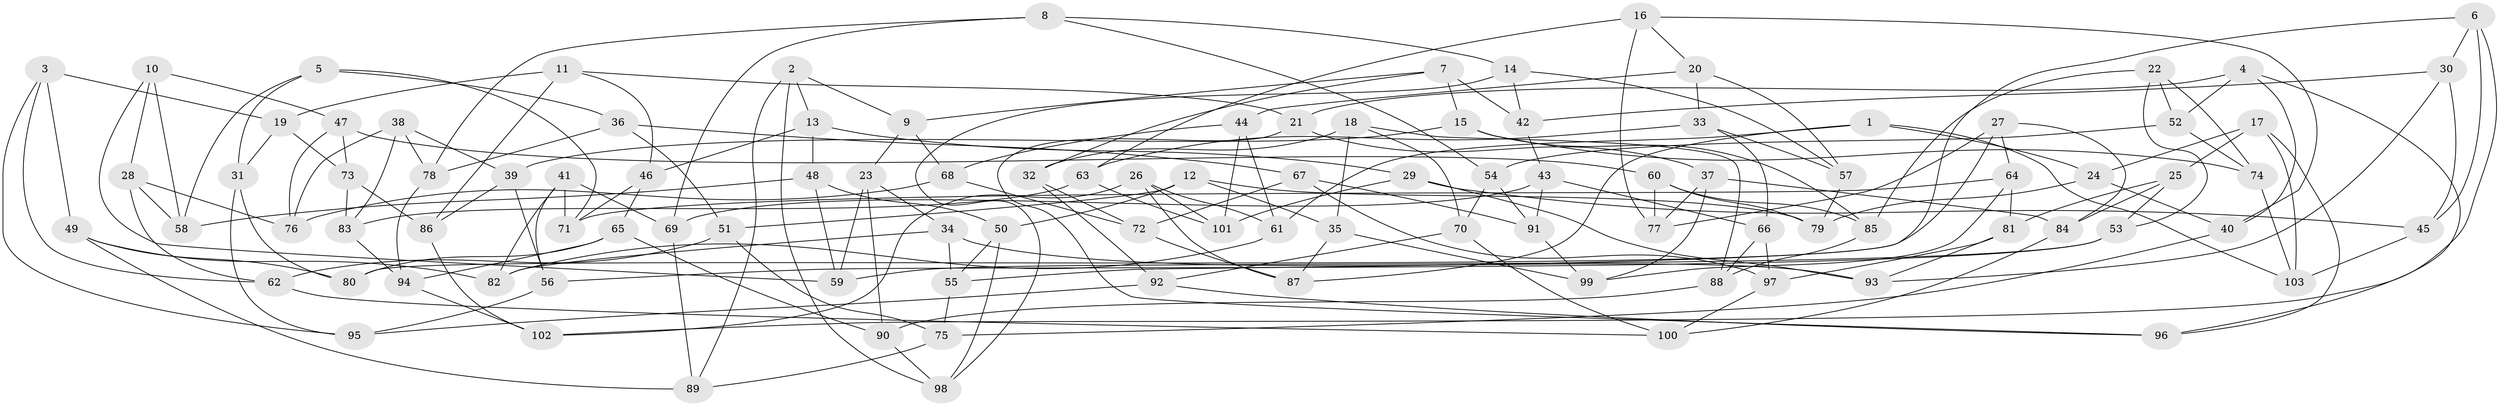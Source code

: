 // Generated by graph-tools (version 1.1) at 2025/16/03/09/25 04:16:36]
// undirected, 103 vertices, 206 edges
graph export_dot {
graph [start="1"]
  node [color=gray90,style=filled];
  1;
  2;
  3;
  4;
  5;
  6;
  7;
  8;
  9;
  10;
  11;
  12;
  13;
  14;
  15;
  16;
  17;
  18;
  19;
  20;
  21;
  22;
  23;
  24;
  25;
  26;
  27;
  28;
  29;
  30;
  31;
  32;
  33;
  34;
  35;
  36;
  37;
  38;
  39;
  40;
  41;
  42;
  43;
  44;
  45;
  46;
  47;
  48;
  49;
  50;
  51;
  52;
  53;
  54;
  55;
  56;
  57;
  58;
  59;
  60;
  61;
  62;
  63;
  64;
  65;
  66;
  67;
  68;
  69;
  70;
  71;
  72;
  73;
  74;
  75;
  76;
  77;
  78;
  79;
  80;
  81;
  82;
  83;
  84;
  85;
  86;
  87;
  88;
  89;
  90;
  91;
  92;
  93;
  94;
  95;
  96;
  97;
  98;
  99;
  100;
  101;
  102;
  103;
  1 -- 24;
  1 -- 103;
  1 -- 61;
  1 -- 87;
  2 -- 98;
  2 -- 9;
  2 -- 89;
  2 -- 13;
  3 -- 49;
  3 -- 62;
  3 -- 19;
  3 -- 95;
  4 -- 40;
  4 -- 52;
  4 -- 96;
  4 -- 21;
  5 -- 71;
  5 -- 31;
  5 -- 58;
  5 -- 36;
  6 -- 55;
  6 -- 45;
  6 -- 102;
  6 -- 30;
  7 -- 15;
  7 -- 42;
  7 -- 9;
  7 -- 32;
  8 -- 14;
  8 -- 54;
  8 -- 78;
  8 -- 69;
  9 -- 23;
  9 -- 68;
  10 -- 58;
  10 -- 47;
  10 -- 59;
  10 -- 28;
  11 -- 86;
  11 -- 19;
  11 -- 46;
  11 -- 21;
  12 -- 50;
  12 -- 51;
  12 -- 79;
  12 -- 35;
  13 -- 29;
  13 -- 46;
  13 -- 48;
  14 -- 57;
  14 -- 98;
  14 -- 42;
  15 -- 74;
  15 -- 85;
  15 -- 39;
  16 -- 63;
  16 -- 20;
  16 -- 40;
  16 -- 77;
  17 -- 96;
  17 -- 25;
  17 -- 103;
  17 -- 24;
  18 -- 70;
  18 -- 88;
  18 -- 35;
  18 -- 32;
  19 -- 31;
  19 -- 73;
  20 -- 44;
  20 -- 57;
  20 -- 33;
  21 -- 96;
  21 -- 37;
  22 -- 52;
  22 -- 53;
  22 -- 85;
  22 -- 74;
  23 -- 59;
  23 -- 34;
  23 -- 90;
  24 -- 40;
  24 -- 79;
  25 -- 81;
  25 -- 84;
  25 -- 53;
  26 -- 87;
  26 -- 102;
  26 -- 101;
  26 -- 61;
  27 -- 64;
  27 -- 80;
  27 -- 84;
  27 -- 77;
  28 -- 76;
  28 -- 58;
  28 -- 62;
  29 -- 45;
  29 -- 93;
  29 -- 101;
  30 -- 42;
  30 -- 93;
  30 -- 45;
  31 -- 95;
  31 -- 80;
  32 -- 72;
  32 -- 92;
  33 -- 66;
  33 -- 63;
  33 -- 57;
  34 -- 55;
  34 -- 93;
  34 -- 82;
  35 -- 87;
  35 -- 99;
  36 -- 51;
  36 -- 78;
  36 -- 67;
  37 -- 77;
  37 -- 84;
  37 -- 99;
  38 -- 78;
  38 -- 39;
  38 -- 83;
  38 -- 76;
  39 -- 56;
  39 -- 86;
  40 -- 75;
  41 -- 71;
  41 -- 56;
  41 -- 69;
  41 -- 82;
  42 -- 43;
  43 -- 66;
  43 -- 69;
  43 -- 91;
  44 -- 68;
  44 -- 61;
  44 -- 101;
  45 -- 103;
  46 -- 65;
  46 -- 71;
  47 -- 76;
  47 -- 60;
  47 -- 73;
  48 -- 59;
  48 -- 58;
  48 -- 50;
  49 -- 80;
  49 -- 82;
  49 -- 89;
  50 -- 55;
  50 -- 98;
  51 -- 62;
  51 -- 75;
  52 -- 54;
  52 -- 74;
  53 -- 59;
  53 -- 56;
  54 -- 91;
  54 -- 70;
  55 -- 75;
  56 -- 95;
  57 -- 79;
  60 -- 79;
  60 -- 85;
  60 -- 77;
  61 -- 82;
  62 -- 100;
  63 -- 101;
  63 -- 83;
  64 -- 99;
  64 -- 81;
  64 -- 71;
  65 -- 90;
  65 -- 94;
  65 -- 80;
  66 -- 97;
  66 -- 88;
  67 -- 97;
  67 -- 72;
  67 -- 91;
  68 -- 76;
  68 -- 72;
  69 -- 89;
  70 -- 92;
  70 -- 100;
  72 -- 87;
  73 -- 83;
  73 -- 86;
  74 -- 103;
  75 -- 89;
  78 -- 94;
  81 -- 97;
  81 -- 93;
  83 -- 94;
  84 -- 100;
  85 -- 88;
  86 -- 102;
  88 -- 90;
  90 -- 98;
  91 -- 99;
  92 -- 95;
  92 -- 96;
  94 -- 102;
  97 -- 100;
}
